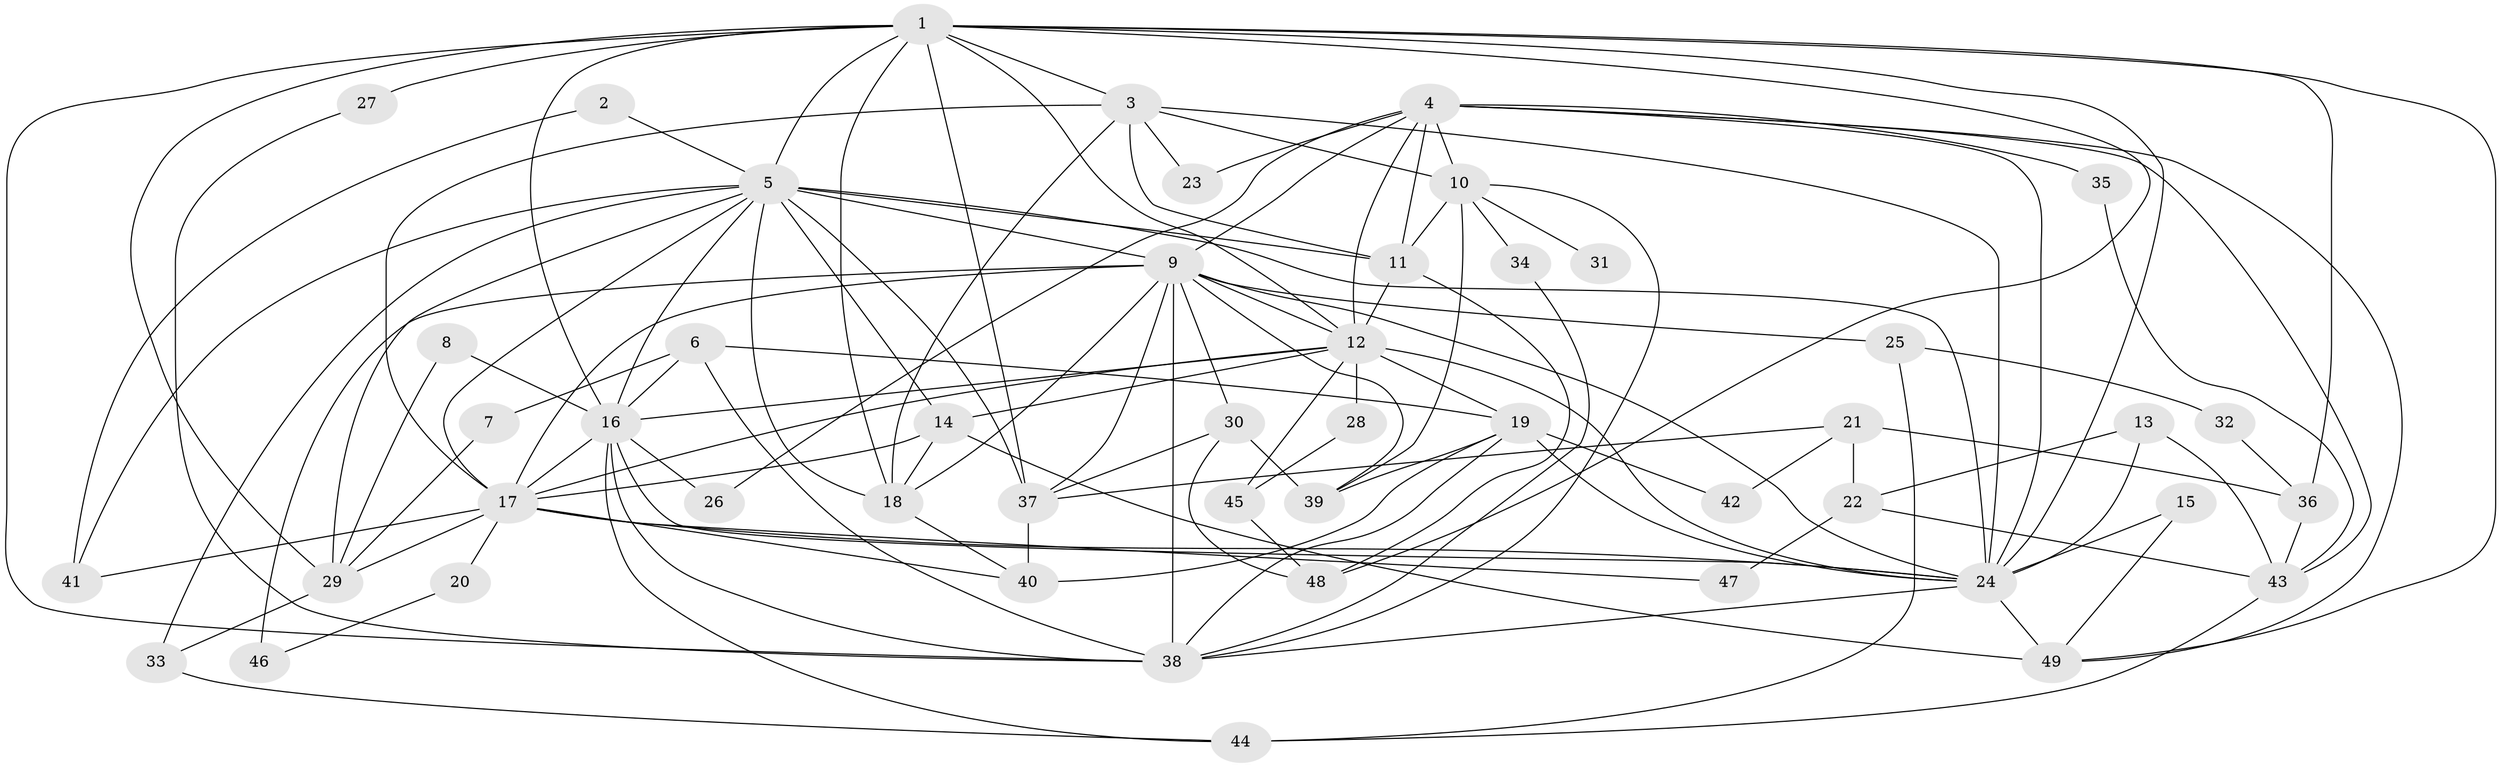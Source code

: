 // original degree distribution, {7: 0.030612244897959183, 2: 0.17346938775510204, 4: 0.2755102040816326, 3: 0.22448979591836735, 9: 0.02040816326530612, 6: 0.10204081632653061, 5: 0.17346938775510204}
// Generated by graph-tools (version 1.1) at 2025/36/03/09/25 02:36:04]
// undirected, 49 vertices, 123 edges
graph export_dot {
graph [start="1"]
  node [color=gray90,style=filled];
  1;
  2;
  3;
  4;
  5;
  6;
  7;
  8;
  9;
  10;
  11;
  12;
  13;
  14;
  15;
  16;
  17;
  18;
  19;
  20;
  21;
  22;
  23;
  24;
  25;
  26;
  27;
  28;
  29;
  30;
  31;
  32;
  33;
  34;
  35;
  36;
  37;
  38;
  39;
  40;
  41;
  42;
  43;
  44;
  45;
  46;
  47;
  48;
  49;
  1 -- 3 [weight=1.0];
  1 -- 5 [weight=2.0];
  1 -- 12 [weight=1.0];
  1 -- 16 [weight=2.0];
  1 -- 18 [weight=1.0];
  1 -- 24 [weight=2.0];
  1 -- 27 [weight=2.0];
  1 -- 29 [weight=1.0];
  1 -- 36 [weight=1.0];
  1 -- 37 [weight=2.0];
  1 -- 38 [weight=1.0];
  1 -- 48 [weight=1.0];
  1 -- 49 [weight=1.0];
  2 -- 5 [weight=1.0];
  2 -- 41 [weight=1.0];
  3 -- 10 [weight=2.0];
  3 -- 11 [weight=1.0];
  3 -- 17 [weight=1.0];
  3 -- 18 [weight=2.0];
  3 -- 23 [weight=1.0];
  3 -- 24 [weight=1.0];
  4 -- 9 [weight=1.0];
  4 -- 10 [weight=1.0];
  4 -- 11 [weight=2.0];
  4 -- 12 [weight=1.0];
  4 -- 23 [weight=1.0];
  4 -- 24 [weight=2.0];
  4 -- 26 [weight=1.0];
  4 -- 35 [weight=1.0];
  4 -- 43 [weight=1.0];
  4 -- 49 [weight=1.0];
  5 -- 9 [weight=1.0];
  5 -- 11 [weight=2.0];
  5 -- 14 [weight=1.0];
  5 -- 16 [weight=1.0];
  5 -- 17 [weight=1.0];
  5 -- 18 [weight=1.0];
  5 -- 24 [weight=1.0];
  5 -- 29 [weight=1.0];
  5 -- 33 [weight=2.0];
  5 -- 37 [weight=1.0];
  5 -- 41 [weight=1.0];
  6 -- 7 [weight=1.0];
  6 -- 16 [weight=1.0];
  6 -- 19 [weight=1.0];
  6 -- 38 [weight=1.0];
  7 -- 29 [weight=1.0];
  8 -- 16 [weight=1.0];
  8 -- 29 [weight=1.0];
  9 -- 12 [weight=1.0];
  9 -- 17 [weight=1.0];
  9 -- 18 [weight=1.0];
  9 -- 24 [weight=1.0];
  9 -- 25 [weight=1.0];
  9 -- 30 [weight=1.0];
  9 -- 37 [weight=1.0];
  9 -- 38 [weight=1.0];
  9 -- 39 [weight=1.0];
  9 -- 46 [weight=2.0];
  10 -- 11 [weight=1.0];
  10 -- 31 [weight=2.0];
  10 -- 34 [weight=1.0];
  10 -- 38 [weight=1.0];
  10 -- 39 [weight=1.0];
  11 -- 12 [weight=1.0];
  11 -- 48 [weight=1.0];
  12 -- 14 [weight=1.0];
  12 -- 16 [weight=1.0];
  12 -- 17 [weight=1.0];
  12 -- 19 [weight=2.0];
  12 -- 24 [weight=1.0];
  12 -- 28 [weight=1.0];
  12 -- 45 [weight=1.0];
  13 -- 22 [weight=1.0];
  13 -- 24 [weight=1.0];
  13 -- 43 [weight=1.0];
  14 -- 17 [weight=1.0];
  14 -- 18 [weight=2.0];
  14 -- 49 [weight=2.0];
  15 -- 24 [weight=2.0];
  15 -- 49 [weight=1.0];
  16 -- 17 [weight=1.0];
  16 -- 24 [weight=2.0];
  16 -- 26 [weight=1.0];
  16 -- 38 [weight=1.0];
  16 -- 44 [weight=1.0];
  17 -- 20 [weight=1.0];
  17 -- 24 [weight=1.0];
  17 -- 29 [weight=1.0];
  17 -- 40 [weight=1.0];
  17 -- 41 [weight=1.0];
  17 -- 47 [weight=1.0];
  18 -- 40 [weight=1.0];
  19 -- 24 [weight=1.0];
  19 -- 38 [weight=1.0];
  19 -- 39 [weight=1.0];
  19 -- 40 [weight=2.0];
  19 -- 42 [weight=1.0];
  20 -- 46 [weight=1.0];
  21 -- 22 [weight=1.0];
  21 -- 36 [weight=1.0];
  21 -- 37 [weight=1.0];
  21 -- 42 [weight=1.0];
  22 -- 43 [weight=1.0];
  22 -- 47 [weight=1.0];
  24 -- 38 [weight=2.0];
  24 -- 49 [weight=1.0];
  25 -- 32 [weight=1.0];
  25 -- 44 [weight=1.0];
  27 -- 38 [weight=1.0];
  28 -- 45 [weight=1.0];
  29 -- 33 [weight=1.0];
  30 -- 37 [weight=1.0];
  30 -- 39 [weight=1.0];
  30 -- 48 [weight=1.0];
  32 -- 36 [weight=1.0];
  33 -- 44 [weight=1.0];
  34 -- 38 [weight=1.0];
  35 -- 43 [weight=1.0];
  36 -- 43 [weight=1.0];
  37 -- 40 [weight=1.0];
  43 -- 44 [weight=1.0];
  45 -- 48 [weight=1.0];
}
